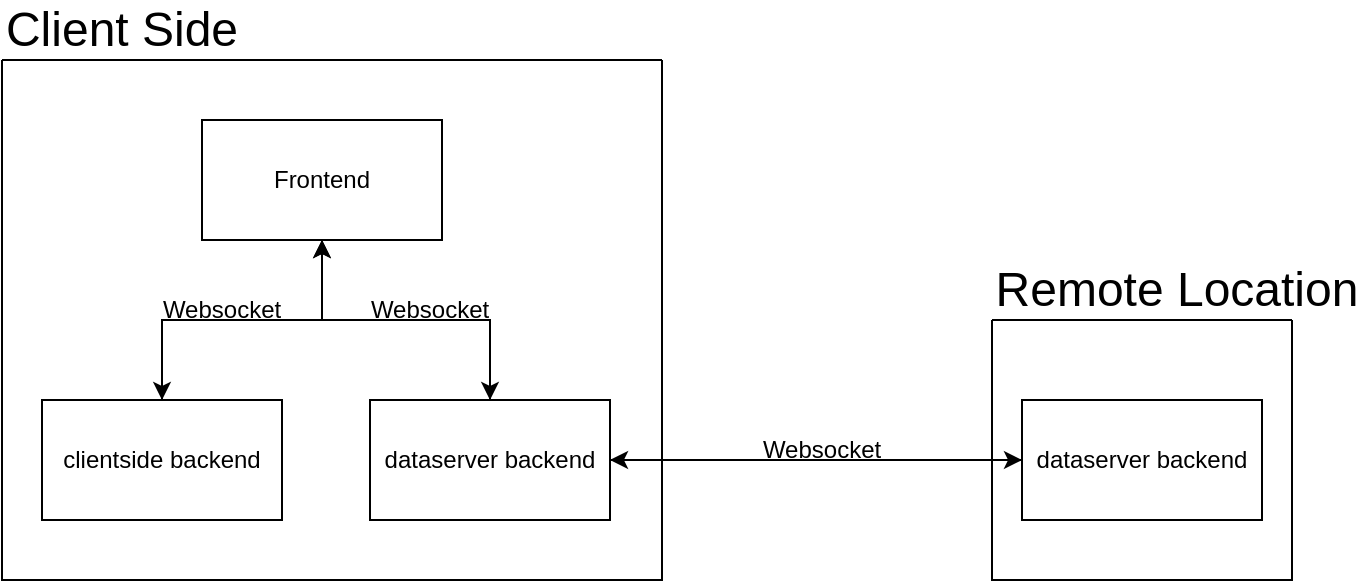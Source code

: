 <mxfile version="28.2.5" pages="4">
  <diagram name="wholeView" id="3S6XJKJ3KVBynEYDvlT0">
    <mxGraphModel dx="962" dy="532" grid="1" gridSize="10" guides="1" tooltips="1" connect="1" arrows="1" fold="1" page="1" pageScale="1" pageWidth="827" pageHeight="1169" math="0" shadow="0">
      <root>
        <mxCell id="0" />
        <mxCell id="1" parent="0" />
        <mxCell id="lnIoNTT7ezFsHZvJR7bg-5" style="edgeStyle=orthogonalEdgeStyle;rounded=0;orthogonalLoop=1;jettySize=auto;html=1;" parent="1" source="lnIoNTT7ezFsHZvJR7bg-1" target="lnIoNTT7ezFsHZvJR7bg-2" edge="1">
          <mxGeometry relative="1" as="geometry" />
        </mxCell>
        <mxCell id="lnIoNTT7ezFsHZvJR7bg-6" style="edgeStyle=orthogonalEdgeStyle;rounded=0;orthogonalLoop=1;jettySize=auto;html=1;entryX=0.5;entryY=0;entryDx=0;entryDy=0;" parent="1" source="lnIoNTT7ezFsHZvJR7bg-1" target="lnIoNTT7ezFsHZvJR7bg-3" edge="1">
          <mxGeometry relative="1" as="geometry" />
        </mxCell>
        <mxCell id="lnIoNTT7ezFsHZvJR7bg-1" value="Frontend" style="rounded=0;whiteSpace=wrap;html=1;" parent="1" vertex="1">
          <mxGeometry x="270" y="130" width="120" height="60" as="geometry" />
        </mxCell>
        <mxCell id="lnIoNTT7ezFsHZvJR7bg-7" style="edgeStyle=orthogonalEdgeStyle;rounded=0;orthogonalLoop=1;jettySize=auto;html=1;" parent="1" source="lnIoNTT7ezFsHZvJR7bg-2" edge="1">
          <mxGeometry relative="1" as="geometry">
            <mxPoint x="330" y="190" as="targetPoint" />
            <Array as="points">
              <mxPoint x="250" y="230" />
              <mxPoint x="330" y="230" />
            </Array>
          </mxGeometry>
        </mxCell>
        <mxCell id="lnIoNTT7ezFsHZvJR7bg-2" value="clientside backend" style="rounded=0;whiteSpace=wrap;html=1;" parent="1" vertex="1">
          <mxGeometry x="190" y="270" width="120" height="60" as="geometry" />
        </mxCell>
        <mxCell id="lnIoNTT7ezFsHZvJR7bg-8" style="edgeStyle=orthogonalEdgeStyle;rounded=0;orthogonalLoop=1;jettySize=auto;html=1;" parent="1" source="lnIoNTT7ezFsHZvJR7bg-3" edge="1">
          <mxGeometry relative="1" as="geometry">
            <mxPoint x="330" y="190" as="targetPoint" />
            <Array as="points">
              <mxPoint x="414" y="230" />
              <mxPoint x="330" y="230" />
            </Array>
          </mxGeometry>
        </mxCell>
        <mxCell id="lnIoNTT7ezFsHZvJR7bg-9" style="edgeStyle=orthogonalEdgeStyle;rounded=0;orthogonalLoop=1;jettySize=auto;html=1;entryX=0;entryY=0.5;entryDx=0;entryDy=0;" parent="1" source="lnIoNTT7ezFsHZvJR7bg-3" target="lnIoNTT7ezFsHZvJR7bg-4" edge="1">
          <mxGeometry relative="1" as="geometry" />
        </mxCell>
        <mxCell id="lnIoNTT7ezFsHZvJR7bg-3" value="dataserver backend" style="rounded=0;whiteSpace=wrap;html=1;" parent="1" vertex="1">
          <mxGeometry x="354" y="270" width="120" height="60" as="geometry" />
        </mxCell>
        <mxCell id="lnIoNTT7ezFsHZvJR7bg-10" style="edgeStyle=orthogonalEdgeStyle;rounded=0;orthogonalLoop=1;jettySize=auto;html=1;entryX=1;entryY=0.5;entryDx=0;entryDy=0;" parent="1" source="lnIoNTT7ezFsHZvJR7bg-4" target="lnIoNTT7ezFsHZvJR7bg-3" edge="1">
          <mxGeometry relative="1" as="geometry" />
        </mxCell>
        <mxCell id="lnIoNTT7ezFsHZvJR7bg-4" value="dataserver backend" style="rounded=0;whiteSpace=wrap;html=1;" parent="1" vertex="1">
          <mxGeometry x="680" y="270" width="120" height="60" as="geometry" />
        </mxCell>
        <mxCell id="lnIoNTT7ezFsHZvJR7bg-11" value="Websocket" style="text;html=1;align=center;verticalAlign=middle;whiteSpace=wrap;rounded=0;" parent="1" vertex="1">
          <mxGeometry x="354" y="210" width="60" height="30" as="geometry" />
        </mxCell>
        <mxCell id="lnIoNTT7ezFsHZvJR7bg-13" value="Websocket" style="text;html=1;align=center;verticalAlign=middle;whiteSpace=wrap;rounded=0;" parent="1" vertex="1">
          <mxGeometry x="550" y="280" width="60" height="30" as="geometry" />
        </mxCell>
        <mxCell id="lnIoNTT7ezFsHZvJR7bg-14" value="Websocket" style="text;html=1;align=center;verticalAlign=middle;whiteSpace=wrap;rounded=0;" parent="1" vertex="1">
          <mxGeometry x="250" y="210" width="60" height="30" as="geometry" />
        </mxCell>
        <mxCell id="lnIoNTT7ezFsHZvJR7bg-15" value="" style="swimlane;startSize=0;" parent="1" vertex="1">
          <mxGeometry x="170" y="100" width="330" height="260" as="geometry" />
        </mxCell>
        <mxCell id="lnIoNTT7ezFsHZvJR7bg-16" value="" style="swimlane;startSize=0;" parent="1" vertex="1">
          <mxGeometry x="665" y="230" width="150" height="130" as="geometry" />
        </mxCell>
        <mxCell id="lnIoNTT7ezFsHZvJR7bg-17" value="&lt;font style=&quot;font-size: 24px;&quot;&gt;Client Side&lt;/font&gt;" style="text;html=1;align=center;verticalAlign=middle;whiteSpace=wrap;rounded=0;" parent="1" vertex="1">
          <mxGeometry x="170" y="70" width="120" height="30" as="geometry" />
        </mxCell>
        <mxCell id="lnIoNTT7ezFsHZvJR7bg-18" value="&lt;font style=&quot;font-size: 24px;&quot;&gt;Remote Location&lt;/font&gt;" style="text;html=1;align=center;verticalAlign=middle;whiteSpace=wrap;rounded=0;" parent="1" vertex="1">
          <mxGeometry x="665" y="200" width="185" height="30" as="geometry" />
        </mxCell>
      </root>
    </mxGraphModel>
  </diagram>
  <diagram id="fcvKa5Z1LRzcdo81uaiL" name="Frontend">
    <mxGraphModel dx="2774" dy="2164" grid="1" gridSize="10" guides="1" tooltips="1" connect="1" arrows="1" fold="1" page="1" pageScale="1" pageWidth="850" pageHeight="1100" math="0" shadow="0">
      <root>
        <mxCell id="0" />
        <mxCell id="1" parent="0" />
        <mxCell id="4m7lzYpiL1pVfkD1IHbV-1" value="&lt;div&gt;window.tsx&lt;/div&gt;" style="whiteSpace=wrap;html=1;" parent="1" vertex="1">
          <mxGeometry x="40" y="165" width="120" height="60" as="geometry" />
        </mxCell>
        <mxCell id="4m7lzYpiL1pVfkD1IHbV-32" style="edgeStyle=orthogonalEdgeStyle;rounded=0;orthogonalLoop=1;jettySize=auto;html=1;entryX=0.5;entryY=0;entryDx=0;entryDy=0;" parent="1" source="4m7lzYpiL1pVfkD1IHbV-2" target="4m7lzYpiL1pVfkD1IHbV-3" edge="1">
          <mxGeometry relative="1" as="geometry" />
        </mxCell>
        <mxCell id="4m7lzYpiL1pVfkD1IHbV-2" value="&lt;div&gt;main.tsx&lt;/div&gt;" style="whiteSpace=wrap;html=1;" parent="1" vertex="1">
          <mxGeometry x="40" y="-15" width="120" height="60" as="geometry" />
        </mxCell>
        <mxCell id="4m7lzYpiL1pVfkD1IHbV-33" style="edgeStyle=orthogonalEdgeStyle;rounded=0;orthogonalLoop=1;jettySize=auto;html=1;" parent="1" source="4m7lzYpiL1pVfkD1IHbV-3" target="4m7lzYpiL1pVfkD1IHbV-1" edge="1">
          <mxGeometry relative="1" as="geometry" />
        </mxCell>
        <mxCell id="4m7lzYpiL1pVfkD1IHbV-3" value="&lt;div&gt;App.tsx&lt;/div&gt;" style="whiteSpace=wrap;html=1;" parent="1" vertex="1">
          <mxGeometry x="40" y="75" width="120" height="60" as="geometry" />
        </mxCell>
        <mxCell id="4m7lzYpiL1pVfkD1IHbV-4" value="&lt;div&gt;ToggleToolsBar.tsx&lt;/div&gt;" style="whiteSpace=wrap;html=1;" parent="1" vertex="1">
          <mxGeometry x="1210" y="450" width="120" height="60" as="geometry" />
        </mxCell>
        <mxCell id="4m7lzYpiL1pVfkD1IHbV-5" value="&lt;div&gt;OverlayWindow.tsx&lt;/div&gt;" style="whiteSpace=wrap;html=1;" parent="1" vertex="1">
          <mxGeometry x="1210" y="520" width="120" height="60" as="geometry" />
        </mxCell>
        <mxCell id="4m7lzYpiL1pVfkD1IHbV-6" value="&lt;div&gt;metadatainfo.tsx&lt;/div&gt;" style="whiteSpace=wrap;html=1;" parent="1" vertex="1">
          <mxGeometry x="1340" y="450" width="120" height="60" as="geometry" />
        </mxCell>
        <mxCell id="4m7lzYpiL1pVfkD1IHbV-7" value="messageBox.tsx" style="whiteSpace=wrap;html=1;" parent="1" vertex="1">
          <mxGeometry x="1340" y="520" width="120" height="60" as="geometry" />
        </mxCell>
        <mxCell id="4m7lzYpiL1pVfkD1IHbV-8" value="&lt;div&gt;Page.tsx&lt;/div&gt;" style="whiteSpace=wrap;html=1;" parent="1" vertex="1">
          <mxGeometry x="30" y="415" width="120" height="60" as="geometry" />
        </mxCell>
        <mxCell id="4m7lzYpiL1pVfkD1IHbV-9" value="&lt;div&gt;selector.tsx&lt;/div&gt;" style="whiteSpace=wrap;html=1;" parent="1" vertex="1">
          <mxGeometry x="310" y="435" width="120" height="60" as="geometry" />
        </mxCell>
        <mxCell id="4m7lzYpiL1pVfkD1IHbV-11" value="&lt;div&gt;common.tsx&lt;/div&gt;" style="whiteSpace=wrap;html=1;" parent="1" vertex="1">
          <mxGeometry x="520" y="810" width="120" height="60" as="geometry" />
        </mxCell>
        <mxCell id="4m7lzYpiL1pVfkD1IHbV-12" value="&lt;div&gt;ColorPalette.tsx&lt;/div&gt;" style="whiteSpace=wrap;html=1;" parent="1" vertex="1">
          <mxGeometry x="-160" y="390" width="120" height="60" as="geometry" />
        </mxCell>
        <mxCell id="4m7lzYpiL1pVfkD1IHbV-13" value="&lt;div&gt;AtoggleableButton.tsx&lt;/div&gt;" style="whiteSpace=wrap;html=1;" parent="1" vertex="1">
          <mxGeometry x="1030" y="130" width="120" height="60" as="geometry" />
        </mxCell>
        <mxCell id="4m7lzYpiL1pVfkD1IHbV-14" value="CloseAllButton.tsx" style="whiteSpace=wrap;html=1;" parent="1" vertex="1">
          <mxGeometry x="1160" y="130" width="120" height="60" as="geometry" />
        </mxCell>
        <mxCell id="4m7lzYpiL1pVfkD1IHbV-15" value="StartButton.tsx" style="whiteSpace=wrap;html=1;" parent="1" vertex="1">
          <mxGeometry x="1290" y="130" width="120" height="60" as="geometry" />
        </mxCell>
        <mxCell id="4m7lzYpiL1pVfkD1IHbV-16" value="&lt;div&gt;create&lt;/div&gt;&lt;div&gt;notebook.tsx&lt;/div&gt;" style="whiteSpace=wrap;html=1;" parent="1" vertex="1">
          <mxGeometry x="250" y="505" width="120" height="60" as="geometry" />
        </mxCell>
        <mxCell id="4m7lzYpiL1pVfkD1IHbV-17" value="&lt;div&gt;create&lt;/div&gt;&lt;div&gt;page.tsx&lt;/div&gt;" style="whiteSpace=wrap;html=1;" parent="1" vertex="1">
          <mxGeometry x="250" y="575" width="120" height="60" as="geometry" />
        </mxCell>
        <mxCell id="4m7lzYpiL1pVfkD1IHbV-18" value="&lt;div&gt;delete&lt;/div&gt;&lt;div&gt;notebook.tsx&lt;/div&gt;" style="whiteSpace=wrap;html=1;" parent="1" vertex="1">
          <mxGeometry x="380" y="505" width="120" height="60" as="geometry" />
        </mxCell>
        <mxCell id="4m7lzYpiL1pVfkD1IHbV-19" value="&lt;div&gt;delete&lt;/div&gt;&lt;div&gt;page.tsx&lt;/div&gt;" style="whiteSpace=wrap;html=1;" parent="1" vertex="1">
          <mxGeometry x="380" y="575" width="120" height="60" as="geometry" />
        </mxCell>
        <mxCell id="4m7lzYpiL1pVfkD1IHbV-21" value="database.tsx" style="whiteSpace=wrap;html=1;" parent="1" vertex="1">
          <mxGeometry x="390" y="810" width="120" height="60" as="geometry" />
        </mxCell>
        <mxCell id="4m7lzYpiL1pVfkD1IHbV-22" value="markdown.tsx" style="whiteSpace=wrap;html=1;" parent="1" vertex="1">
          <mxGeometry x="-130" y="890" width="120" height="60" as="geometry" />
        </mxCell>
        <mxCell id="4m7lzYpiL1pVfkD1IHbV-23" value="&lt;div&gt;free&lt;/div&gt;&lt;div&gt;main.tsx&lt;/div&gt;" style="whiteSpace=wrap;html=1;" parent="1" vertex="1">
          <mxGeometry y="890" width="120" height="60" as="geometry" />
        </mxCell>
        <mxCell id="4m7lzYpiL1pVfkD1IHbV-24" value="&lt;div&gt;free&lt;/div&gt;&lt;div&gt;showItem.tsx&lt;/div&gt;" style="whiteSpace=wrap;html=1;" parent="1" vertex="1">
          <mxGeometry x="200" y="1250" width="120" height="60" as="geometry" />
        </mxCell>
        <mxCell id="4m7lzYpiL1pVfkD1IHbV-25" value="&lt;div&gt;free&lt;/div&gt;&lt;div&gt;element.tsx&lt;/div&gt;" style="whiteSpace=wrap;html=1;" parent="1" vertex="1">
          <mxGeometry x="330" y="1250" width="120" height="60" as="geometry" />
        </mxCell>
        <mxCell id="4m7lzYpiL1pVfkD1IHbV-26" value="&lt;div&gt;free element&lt;/div&gt;&lt;div&gt;textView.tsx&lt;/div&gt;" style="whiteSpace=wrap;html=1;" parent="1" vertex="1">
          <mxGeometry x="270" y="1340" width="120" height="60" as="geometry" />
        </mxCell>
        <mxCell id="4m7lzYpiL1pVfkD1IHbV-28" value="&lt;div&gt;ToggleToolsBar.tsx&lt;/div&gt;" style="whiteSpace=wrap;html=1;" parent="1" vertex="1">
          <mxGeometry x="1160" y="60" width="120" height="60" as="geometry" />
        </mxCell>
        <mxCell id="4m7lzYpiL1pVfkD1IHbV-34" value="&lt;h1 style=&quot;margin-top: 0px;&quot;&gt;window.tsx dependency&lt;/h1&gt;&lt;div style=&quot;color: rgb(204, 204, 204); background-color: rgb(31, 31, 31); font-family: &amp;quot;FiraCode Nerd Font Mono&amp;quot;, monospace, &amp;quot;SauceCodePro NF&amp;quot;, &amp;quot;Droid Sans Mono&amp;quot;, &amp;quot;monospace&amp;quot;, monospace; font-weight: normal; font-size: 14px; line-height: 19px; white-space: pre;&quot;&gt;&lt;div&gt;&lt;span style=&quot;color: rgb(204, 204, 204);&quot;&gt;                &lt;/span&gt;&lt;span style=&quot;color: rgb(128, 128, 128);&quot;&gt;&amp;lt;&lt;/span&gt;&lt;span style=&quot;color: rgb(78, 201, 176);&quot;&gt;ColorPalette&lt;/span&gt;&lt;span style=&quot;color: rgb(128, 128, 128);&quot;&gt;&amp;gt;&amp;lt;/&lt;/span&gt;&lt;span style=&quot;color: rgb(78, 201, 176);&quot;&gt;ColorPalette&lt;/span&gt;&lt;span style=&quot;color: rgb(128, 128, 128);&quot;&gt;&amp;gt;&lt;/span&gt;&lt;/div&gt;&lt;div&gt;&lt;span style=&quot;color: rgb(204, 204, 204);&quot;&gt;                &lt;/span&gt;&lt;span style=&quot;color: rgb(128, 128, 128);&quot;&gt;&amp;lt;&lt;/span&gt;&lt;span style=&quot;color: rgb(78, 201, 176);&quot;&gt;ToggleToolsBar&lt;/span&gt;&lt;span style=&quot;color: rgb(128, 128, 128);&quot;&gt;&amp;gt;&amp;lt;/&lt;/span&gt;&lt;span style=&quot;color: rgb(78, 201, 176);&quot;&gt;ToggleToolsBar&lt;/span&gt;&lt;span style=&quot;color: rgb(128, 128, 128);&quot;&gt;&amp;gt;&lt;/span&gt;&lt;/div&gt;&lt;br&gt;&lt;div&gt;&lt;span style=&quot;color: rgb(204, 204, 204);&quot;&gt;                &lt;/span&gt;&lt;span style=&quot;color: rgb(128, 128, 128);&quot;&gt;&amp;lt;&lt;/span&gt;&lt;span style=&quot;color: rgb(78, 201, 176);&quot;&gt;Page&lt;/span&gt;&lt;span style=&quot;color: rgb(128, 128, 128);&quot;&gt;&amp;gt;&amp;lt;/&lt;/span&gt;&lt;span style=&quot;color: rgb(78, 201, 176);&quot;&gt;Page&lt;/span&gt;&lt;span style=&quot;color: rgb(128, 128, 128);&quot;&gt;&amp;gt;&lt;/span&gt;&lt;/div&gt;&lt;br&gt;&lt;div&gt;&lt;span style=&quot;color: rgb(204, 204, 204);&quot;&gt;                &lt;/span&gt;&lt;span style=&quot;color: rgb(128, 128, 128);&quot;&gt;&amp;lt;&lt;/span&gt;&lt;span style=&quot;color: rgb(78, 201, 176);&quot;&gt;Selector&lt;/span&gt;&lt;span style=&quot;color: rgb(128, 128, 128);&quot;&gt;&amp;gt;&amp;lt;/&lt;/span&gt;&lt;span style=&quot;color: rgb(78, 201, 176);&quot;&gt;Selector&lt;/span&gt;&lt;span style=&quot;color: rgb(128, 128, 128);&quot;&gt;&amp;gt;&lt;/span&gt;&lt;/div&gt;&lt;div&gt;&lt;span style=&quot;color: rgb(204, 204, 204);&quot;&gt;                &lt;/span&gt;&lt;span style=&quot;color: rgb(128, 128, 128);&quot;&gt;&amp;lt;&lt;/span&gt;&lt;span style=&quot;color: rgb(78, 201, 176);&quot;&gt;CreateNotebook&lt;/span&gt;&lt;span style=&quot;color: rgb(128, 128, 128);&quot;&gt;&amp;gt;&amp;lt;/&lt;/span&gt;&lt;span style=&quot;color: rgb(78, 201, 176);&quot;&gt;CreateNotebook&lt;/span&gt;&lt;span style=&quot;color: rgb(128, 128, 128);&quot;&gt;&amp;gt;&lt;/span&gt;&lt;/div&gt;&lt;div&gt;&lt;span style=&quot;color: rgb(204, 204, 204);&quot;&gt;                &lt;/span&gt;&lt;span style=&quot;color: rgb(128, 128, 128);&quot;&gt;&amp;lt;&lt;/span&gt;&lt;span style=&quot;color: rgb(78, 201, 176);&quot;&gt;CreatePage&lt;/span&gt;&lt;span style=&quot;color: rgb(128, 128, 128);&quot;&gt;&amp;gt;&amp;lt;/&lt;/span&gt;&lt;span style=&quot;color: rgb(78, 201, 176);&quot;&gt;CreatePage&lt;/span&gt;&lt;span style=&quot;color: rgb(128, 128, 128);&quot;&gt;&amp;gt;&lt;/span&gt;&lt;/div&gt;&lt;div&gt;&lt;span style=&quot;color: rgb(204, 204, 204);&quot;&gt;                &lt;/span&gt;&lt;span style=&quot;color: rgb(128, 128, 128);&quot;&gt;&amp;lt;&lt;/span&gt;&lt;span style=&quot;color: rgb(78, 201, 176);&quot;&gt;DeleteNotebook&lt;/span&gt;&lt;span style=&quot;color: rgb(128, 128, 128);&quot;&gt;&amp;gt;&amp;lt;/&lt;/span&gt;&lt;span style=&quot;color: rgb(78, 201, 176);&quot;&gt;DeleteNotebook&lt;/span&gt;&lt;span style=&quot;color: rgb(128, 128, 128);&quot;&gt;&amp;gt;&lt;/span&gt;&lt;/div&gt;&lt;div&gt;&lt;span style=&quot;color: rgb(204, 204, 204);&quot;&gt;                &lt;/span&gt;&lt;span style=&quot;color: rgb(128, 128, 128);&quot;&gt;&amp;lt;&lt;/span&gt;&lt;span style=&quot;color: rgb(78, 201, 176);&quot;&gt;DeletePage&lt;/span&gt;&lt;span style=&quot;color: rgb(128, 128, 128);&quot;&gt;&amp;gt;&amp;lt;/&lt;/span&gt;&lt;span style=&quot;color: rgb(78, 201, 176);&quot;&gt;DeletePage&lt;/span&gt;&lt;span style=&quot;color: rgb(128, 128, 128);&quot;&gt;&amp;gt;&lt;/span&gt;&lt;/div&gt;&lt;br&gt;&lt;div&gt;&lt;span style=&quot;color: rgb(204, 204, 204);&quot;&gt;                &lt;/span&gt;&lt;span style=&quot;color: rgb(128, 128, 128);&quot;&gt;&amp;lt;&lt;/span&gt;&lt;span style=&quot;color: rgb(78, 201, 176);&quot;&gt;StartButtonMenu&lt;/span&gt;&lt;span style=&quot;color: rgb(128, 128, 128);&quot;&gt;&amp;gt;&amp;lt;/&lt;/span&gt;&lt;span style=&quot;color: rgb(78, 201, 176);&quot;&gt;StartButtonMenu&lt;/span&gt;&lt;span style=&quot;color: rgb(128, 128, 128);&quot;&gt;&amp;gt;&lt;/span&gt;&lt;span style=&quot;color: rgb(204, 204, 204);&quot;&gt;    &lt;/span&gt;&lt;/div&gt;&lt;/div&gt;&lt;p&gt;&lt;/p&gt;" style="text;html=1;whiteSpace=wrap;overflow=hidden;rounded=0;" parent="1" vertex="1">
          <mxGeometry x="-710" y="60" width="450" height="280" as="geometry" />
        </mxCell>
        <mxCell id="4m7lzYpiL1pVfkD1IHbV-37" value="&lt;div&gt;free&lt;/div&gt;&lt;div&gt;main.tsx&lt;/div&gt;" style="whiteSpace=wrap;html=1;" parent="1" vertex="1">
          <mxGeometry x="260" y="1170" width="120" height="60" as="geometry" />
        </mxCell>
        <mxCell id="4m7lzYpiL1pVfkD1IHbV-40" value="&lt;div&gt;ToggleToolsBar.tsx&lt;/div&gt;" style="whiteSpace=wrap;html=1;" parent="1" vertex="1">
          <mxGeometry x="30" y="485" width="120" height="60" as="geometry" />
        </mxCell>
        <mxCell id="4m7lzYpiL1pVfkD1IHbV-41" value="StartButton.tsx" style="whiteSpace=wrap;html=1;" parent="1" vertex="1">
          <mxGeometry x="30" y="555" width="120" height="60" as="geometry" />
        </mxCell>
        <mxCell id="4m7lzYpiL1pVfkD1IHbV-48" value="&lt;h2&gt;notebooksAndPages&lt;/h2&gt;" style="text;html=1;align=center;verticalAlign=middle;whiteSpace=wrap;rounded=0;" parent="1" vertex="1">
          <mxGeometry x="245" y="400" width="255" height="25" as="geometry" />
        </mxCell>
        <mxCell id="4m7lzYpiL1pVfkD1IHbV-49" value="" style="swimlane;startSize=0;" parent="1" vertex="1">
          <mxGeometry x="230" y="425" width="290" height="230" as="geometry" />
        </mxCell>
        <mxCell id="4m7lzYpiL1pVfkD1IHbV-56" value="" style="swimlane;startSize=0;" parent="1" vertex="1">
          <mxGeometry x="210" y="395" width="540" height="280" as="geometry">
            <mxRectangle x="700" y="470" width="750" height="290" as="alternateBounds" />
          </mxGeometry>
        </mxCell>
        <mxCell id="WthK2qW9gemKC-LmtU-X-1" value="&lt;h2&gt;&lt;ul&gt;&lt;li&gt;files&lt;/li&gt;&lt;li&gt;tags&lt;/li&gt;&lt;li&gt;localserver&lt;/li&gt;&lt;li&gt;remoteserver&lt;/li&gt;&lt;/ul&gt;&lt;/h2&gt;" style="text;html=1;align=left;verticalAlign=middle;whiteSpace=wrap;rounded=0;" vertex="1" parent="4m7lzYpiL1pVfkD1IHbV-56">
          <mxGeometry x="330" y="30" width="180" height="105" as="geometry" />
        </mxCell>
        <mxCell id="4m7lzYpiL1pVfkD1IHbV-61" value="&lt;h1&gt;&lt;br&gt;&lt;/h1&gt;" style="text;html=1;align=center;verticalAlign=middle;resizable=0;autosize=1;strokeColor=none;fillColor=none;" parent="1" vertex="1">
          <mxGeometry x="1125" y="270" width="20" height="70" as="geometry" />
        </mxCell>
        <mxCell id="WthK2qW9gemKC-LmtU-X-4" value="Text" style="text;html=1;align=center;verticalAlign=middle;whiteSpace=wrap;rounded=0;" vertex="1" parent="1">
          <mxGeometry x="310" y="585" width="60" height="30" as="geometry" />
        </mxCell>
        <mxCell id="WthK2qW9gemKC-LmtU-X-6" value="&lt;h1 style=&quot;text-wrap-mode: nowrap;&quot;&gt;Tools&lt;/h1&gt;" style="text;html=1;align=center;verticalAlign=middle;whiteSpace=wrap;rounded=0;" vertex="1" parent="1">
          <mxGeometry x="190" y="360" width="100" height="40" as="geometry" />
        </mxCell>
        <mxCell id="WthK2qW9gemKC-LmtU-X-11" style="edgeStyle=orthogonalEdgeStyle;rounded=0;orthogonalLoop=1;jettySize=auto;html=1;entryX=0.5;entryY=0;entryDx=0;entryDy=0;" edge="1" parent="1" source="WthK2qW9gemKC-LmtU-X-7" target="4m7lzYpiL1pVfkD1IHbV-12">
          <mxGeometry relative="1" as="geometry">
            <Array as="points">
              <mxPoint x="100" y="320" />
              <mxPoint x="-100" y="320" />
            </Array>
          </mxGeometry>
        </mxCell>
        <mxCell id="WthK2qW9gemKC-LmtU-X-16" style="edgeStyle=orthogonalEdgeStyle;rounded=0;orthogonalLoop=1;jettySize=auto;html=1;entryX=0.25;entryY=0;entryDx=0;entryDy=0;" edge="1" parent="1" source="WthK2qW9gemKC-LmtU-X-7" target="4m7lzYpiL1pVfkD1IHbV-56">
          <mxGeometry relative="1" as="geometry">
            <Array as="points">
              <mxPoint x="100" y="320" />
              <mxPoint x="345" y="320" />
            </Array>
          </mxGeometry>
        </mxCell>
        <mxCell id="WthK2qW9gemKC-LmtU-X-7" value="" style="swimlane;startSize=0;" vertex="1" parent="1">
          <mxGeometry x="20" y="-35" width="160" height="280" as="geometry" />
        </mxCell>
        <mxCell id="WthK2qW9gemKC-LmtU-X-8" value="&lt;h1&gt;Init&lt;/h1&gt;" style="text;html=1;align=center;verticalAlign=middle;whiteSpace=wrap;rounded=0;" vertex="1" parent="1">
          <mxGeometry x="10" y="-65" width="60" height="30" as="geometry" />
        </mxCell>
        <mxCell id="WthK2qW9gemKC-LmtU-X-9" value="" style="swimlane;startSize=0;" vertex="1" parent="1">
          <mxGeometry x="10" y="395" width="160" height="240" as="geometry" />
        </mxCell>
        <mxCell id="WthK2qW9gemKC-LmtU-X-10" value="&lt;h1&gt;MainUI&lt;/h1&gt;" style="text;html=1;align=center;verticalAlign=middle;whiteSpace=wrap;rounded=0;" vertex="1" parent="1">
          <mxGeometry x="10" y="365" width="80" height="30" as="geometry" />
        </mxCell>
        <mxCell id="WthK2qW9gemKC-LmtU-X-13" style="edgeStyle=orthogonalEdgeStyle;rounded=0;orthogonalLoop=1;jettySize=auto;html=1;entryX=0.575;entryY=0.009;entryDx=0;entryDy=0;entryPerimeter=0;" edge="1" parent="1" source="WthK2qW9gemKC-LmtU-X-7" target="WthK2qW9gemKC-LmtU-X-9">
          <mxGeometry relative="1" as="geometry" />
        </mxCell>
        <mxCell id="WthK2qW9gemKC-LmtU-X-17" value="&lt;div&gt;Page.tsx&lt;/div&gt;" style="whiteSpace=wrap;html=1;" vertex="1" parent="1">
          <mxGeometry x="-65" y="820" width="120" height="60" as="geometry" />
        </mxCell>
      </root>
    </mxGraphModel>
  </diagram>
  <diagram id="I2AKkK6HF-3GfLw4gzKE" name="Backend">
    <mxGraphModel dx="1480" dy="818" grid="1" gridSize="10" guides="1" tooltips="1" connect="1" arrows="1" fold="1" page="1" pageScale="1" pageWidth="827" pageHeight="1169" math="0" shadow="0">
      <root>
        <mxCell id="0" />
        <mxCell id="1" parent="0" />
        <mxCell id="g_hI8A1vzfOH7G-igbMM-9" style="edgeStyle=orthogonalEdgeStyle;rounded=0;orthogonalLoop=1;jettySize=auto;html=1;entryX=0.5;entryY=0;entryDx=0;entryDy=0;" edge="1" parent="1" source="_CtUoKgyF-eRFa2o6PfU-1" target="_CtUoKgyF-eRFa2o6PfU-2">
          <mxGeometry relative="1" as="geometry" />
        </mxCell>
        <mxCell id="_CtUoKgyF-eRFa2o6PfU-1" value="main.py" style="whiteSpace=wrap;html=1;" vertex="1" parent="1">
          <mxGeometry x="80" y="80" width="120" height="60" as="geometry" />
        </mxCell>
        <mxCell id="_CtUoKgyF-eRFa2o6PfU-2" value="controller.py" style="whiteSpace=wrap;html=1;" vertex="1" parent="1">
          <mxGeometry x="80" y="180" width="120" height="60" as="geometry" />
        </mxCell>
        <mxCell id="_CtUoKgyF-eRFa2o6PfU-3" value="common.py" style="whiteSpace=wrap;html=1;" vertex="1" parent="1">
          <mxGeometry x="80" y="420" width="120" height="60" as="geometry" />
        </mxCell>
        <mxCell id="_CtUoKgyF-eRFa2o6PfU-4" value="loadSettings.py" style="whiteSpace=wrap;html=1;" vertex="1" parent="1">
          <mxGeometry x="140" y="355" width="120" height="60" as="geometry" />
        </mxCell>
        <mxCell id="_CtUoKgyF-eRFa2o6PfU-5" value="network.py" style="whiteSpace=wrap;html=1;" vertex="1" parent="1">
          <mxGeometry x="210" y="420" width="120" height="60" as="geometry" />
        </mxCell>
        <mxCell id="_CtUoKgyF-eRFa2o6PfU-6" value="createNotebook.py" style="whiteSpace=wrap;html=1;" vertex="1" parent="1">
          <mxGeometry x="496" y="315" width="120" height="60" as="geometry" />
        </mxCell>
        <mxCell id="_CtUoKgyF-eRFa2o6PfU-7" value="createPage.py" style="whiteSpace=wrap;html=1;" vertex="1" parent="1">
          <mxGeometry x="496" y="385" width="120" height="60" as="geometry" />
        </mxCell>
        <mxCell id="_CtUoKgyF-eRFa2o6PfU-8" value="deleteNotebook.py" style="whiteSpace=wrap;html=1;" vertex="1" parent="1">
          <mxGeometry x="626" y="315" width="120" height="60" as="geometry" />
        </mxCell>
        <mxCell id="g_hI8A1vzfOH7G-igbMM-1" value="deletePage.py" style="whiteSpace=wrap;html=1;" vertex="1" parent="1">
          <mxGeometry x="626" y="385" width="120" height="60" as="geometry" />
        </mxCell>
        <mxCell id="g_hI8A1vzfOH7G-igbMM-2" value="fileData.py" style="whiteSpace=wrap;html=1;" vertex="1" parent="1">
          <mxGeometry x="856" y="107.5" width="120" height="60" as="geometry" />
        </mxCell>
        <mxCell id="g_hI8A1vzfOH7G-igbMM-3" value="fileInfo.py" style="whiteSpace=wrap;html=1;" vertex="1" parent="1">
          <mxGeometry x="986" y="107.5" width="120" height="60" as="geometry" />
        </mxCell>
        <mxCell id="g_hI8A1vzfOH7G-igbMM-4" value="getPageType.py" style="whiteSpace=wrap;html=1;" vertex="1" parent="1">
          <mxGeometry x="566" y="245" width="120" height="60" as="geometry" />
        </mxCell>
        <mxCell id="g_hI8A1vzfOH7G-igbMM-5" value="info.py" style="whiteSpace=wrap;html=1;" vertex="1" parent="1">
          <mxGeometry x="496" y="105" width="120" height="60" as="geometry" />
        </mxCell>
        <mxCell id="g_hI8A1vzfOH7G-igbMM-6" value="pageInfo.py" style="whiteSpace=wrap;html=1;" vertex="1" parent="1">
          <mxGeometry x="626" y="105" width="120" height="60" as="geometry" />
        </mxCell>
        <mxCell id="g_hI8A1vzfOH7G-igbMM-7" value="updatePage.py" style="whiteSpace=wrap;html=1;" vertex="1" parent="1">
          <mxGeometry x="856" y="245" width="120" height="60" as="geometry" />
        </mxCell>
        <mxCell id="g_hI8A1vzfOH7G-igbMM-8" value="tempDeletePage.py" style="whiteSpace=wrap;html=1;" vertex="1" parent="1">
          <mxGeometry x="986" y="245" width="120" height="60" as="geometry" />
        </mxCell>
        <mxCell id="g_hI8A1vzfOH7G-igbMM-29" style="edgeStyle=orthogonalEdgeStyle;rounded=0;orthogonalLoop=1;jettySize=auto;html=1;" edge="1" parent="1" source="g_hI8A1vzfOH7G-igbMM-10">
          <mxGeometry relative="1" as="geometry">
            <mxPoint x="450" y="160" as="targetPoint" />
          </mxGeometry>
        </mxCell>
        <mxCell id="g_hI8A1vzfOH7G-igbMM-10" value="" style="swimlane;startSize=0;" vertex="1" parent="1">
          <mxGeometry x="60" y="60" width="160" height="200" as="geometry" />
        </mxCell>
        <mxCell id="g_hI8A1vzfOH7G-igbMM-11" value="&lt;h1&gt;Init&lt;/h1&gt;" style="text;html=1;align=center;verticalAlign=middle;whiteSpace=wrap;rounded=0;" vertex="1" parent="g_hI8A1vzfOH7G-igbMM-10">
          <mxGeometry y="-30" width="40" height="30" as="geometry" />
        </mxCell>
        <mxCell id="g_hI8A1vzfOH7G-igbMM-31" style="edgeStyle=orthogonalEdgeStyle;rounded=0;orthogonalLoop=1;jettySize=auto;html=1;exitX=0.75;exitY=0;exitDx=0;exitDy=0;entryX=1;entryY=0.75;entryDx=0;entryDy=0;" edge="1" parent="1" source="g_hI8A1vzfOH7G-igbMM-12" target="g_hI8A1vzfOH7G-igbMM-10">
          <mxGeometry relative="1" as="geometry" />
        </mxCell>
        <mxCell id="g_hI8A1vzfOH7G-igbMM-12" value="" style="swimlane;startSize=0;" vertex="1" parent="1">
          <mxGeometry x="60" y="335" width="290" height="160" as="geometry" />
        </mxCell>
        <mxCell id="g_hI8A1vzfOH7G-igbMM-13" value="&lt;h1&gt;helper&lt;/h1&gt;" style="text;html=1;align=center;verticalAlign=middle;whiteSpace=wrap;rounded=0;" vertex="1" parent="1">
          <mxGeometry x="60" y="305" width="70" height="30" as="geometry" />
        </mxCell>
        <mxCell id="g_hI8A1vzfOH7G-igbMM-14" value="" style="swimlane;startSize=0;" vertex="1" parent="1">
          <mxGeometry x="476" y="90" width="290" height="95" as="geometry" />
        </mxCell>
        <mxCell id="g_hI8A1vzfOH7G-igbMM-16" value="" style="swimlane;startSize=0;" vertex="1" parent="1">
          <mxGeometry x="476" y="225" width="290" height="240" as="geometry" />
        </mxCell>
        <mxCell id="g_hI8A1vzfOH7G-igbMM-17" value="&lt;h2&gt;Create and delete&lt;/h2&gt;" style="text;html=1;align=center;verticalAlign=middle;whiteSpace=wrap;rounded=0;" vertex="1" parent="1">
          <mxGeometry x="470" y="195" width="160" height="30" as="geometry" />
        </mxCell>
        <mxCell id="g_hI8A1vzfOH7G-igbMM-15" value="&lt;h2&gt;Basic Page Load&lt;/h2&gt;" style="text;html=1;align=center;verticalAlign=middle;whiteSpace=wrap;rounded=0;" vertex="1" parent="1">
          <mxGeometry x="476" y="60" width="150" height="30" as="geometry" />
        </mxCell>
        <mxCell id="g_hI8A1vzfOH7G-igbMM-19" value="" style="swimlane;startSize=0;" vertex="1" parent="1">
          <mxGeometry x="836" y="90" width="290" height="95" as="geometry" />
        </mxCell>
        <mxCell id="g_hI8A1vzfOH7G-igbMM-20" value="&lt;h2&gt;File API&lt;/h2&gt;" style="text;html=1;align=center;verticalAlign=middle;whiteSpace=wrap;rounded=0;" vertex="1" parent="1">
          <mxGeometry x="836" y="60" width="70" height="30" as="geometry" />
        </mxCell>
        <mxCell id="g_hI8A1vzfOH7G-igbMM-21" value="" style="swimlane;startSize=0;" vertex="1" parent="1">
          <mxGeometry x="836" y="225" width="290" height="100" as="geometry" />
        </mxCell>
        <mxCell id="g_hI8A1vzfOH7G-igbMM-22" value="&lt;h2&gt;Page Update and trash bin function&lt;/h2&gt;" style="text;html=1;align=center;verticalAlign=middle;whiteSpace=wrap;rounded=0;" vertex="1" parent="1">
          <mxGeometry x="836" y="195" width="310" height="30" as="geometry" />
        </mxCell>
        <mxCell id="g_hI8A1vzfOH7G-igbMM-23" value="" style="swimlane;startSize=0;" vertex="1" parent="1">
          <mxGeometry x="460" y="60" width="690" height="420" as="geometry" />
        </mxCell>
        <mxCell id="g_hI8A1vzfOH7G-igbMM-25" value="&lt;h1&gt;Commands&lt;/h1&gt;" style="text;html=1;align=center;verticalAlign=middle;whiteSpace=wrap;rounded=0;" vertex="1" parent="1">
          <mxGeometry x="460" y="30" width="134" height="30" as="geometry" />
        </mxCell>
        <mxCell id="g_hI8A1vzfOH7G-igbMM-30" style="edgeStyle=orthogonalEdgeStyle;rounded=0;orthogonalLoop=1;jettySize=auto;html=1;entryX=-0.003;entryY=0.846;entryDx=0;entryDy=0;entryPerimeter=0;" edge="1" parent="1" source="g_hI8A1vzfOH7G-igbMM-12" target="g_hI8A1vzfOH7G-igbMM-23">
          <mxGeometry relative="1" as="geometry" />
        </mxCell>
      </root>
    </mxGraphModel>
  </diagram>
  <diagram id="S8BmbLaPqxNg_2MOBbJt" name="Network">
    <mxGraphModel dx="962" dy="532" grid="1" gridSize="10" guides="1" tooltips="1" connect="1" arrows="1" fold="1" page="1" pageScale="1" pageWidth="827" pageHeight="1169" math="0" shadow="0">
      <root>
        <mxCell id="0" />
        <mxCell id="1" parent="0" />
        <mxCell id="YKIdh3Yjhf7Pw7LeHxgp-1" value="&lt;div&gt;Page.tsx&lt;/div&gt;" style="whiteSpace=wrap;html=1;" parent="1" vertex="1">
          <mxGeometry x="80" y="40" width="120" height="60" as="geometry" />
        </mxCell>
        <mxCell id="YKIdh3Yjhf7Pw7LeHxgp-2" value="&lt;div&gt;selector.tsx&lt;/div&gt;" style="whiteSpace=wrap;html=1;" parent="1" vertex="1">
          <mxGeometry x="80" y="170" width="120" height="60" as="geometry" />
        </mxCell>
        <mxCell id="YKIdh3Yjhf7Pw7LeHxgp-3" value="&lt;div&gt;create&lt;/div&gt;&lt;div&gt;notebook.tsx&lt;/div&gt;" style="whiteSpace=wrap;html=1;" parent="1" vertex="1">
          <mxGeometry x="80" y="310" width="120" height="60" as="geometry" />
        </mxCell>
        <mxCell id="YKIdh3Yjhf7Pw7LeHxgp-4" value="&lt;div&gt;create&lt;/div&gt;&lt;div&gt;page.tsx&lt;/div&gt;" style="whiteSpace=wrap;html=1;" parent="1" vertex="1">
          <mxGeometry x="80" y="450" width="120" height="60" as="geometry" />
        </mxCell>
        <mxCell id="YKIdh3Yjhf7Pw7LeHxgp-5" value="&lt;div&gt;delete&lt;/div&gt;&lt;div&gt;notebook.tsx&lt;/div&gt;" style="whiteSpace=wrap;html=1;" parent="1" vertex="1">
          <mxGeometry x="80" y="380" width="120" height="60" as="geometry" />
        </mxCell>
        <mxCell id="YKIdh3Yjhf7Pw7LeHxgp-6" value="&lt;div&gt;delete&lt;/div&gt;&lt;div&gt;page.tsx&lt;/div&gt;" style="whiteSpace=wrap;html=1;" parent="1" vertex="1">
          <mxGeometry x="80" y="524.5" width="120" height="60" as="geometry" />
        </mxCell>
      </root>
    </mxGraphModel>
  </diagram>
</mxfile>
